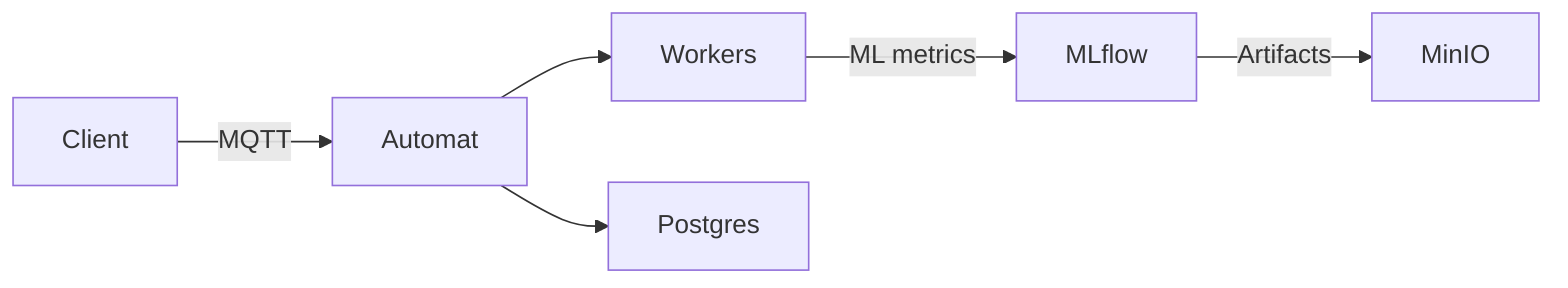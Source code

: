 flowchart LR
  Client -->|MQTT| Automat
  Automat --> Workers
  Workers -->|ML metrics| MLflow
  MLflow -->|Artifacts| MinIO
  Automat --> Postgres